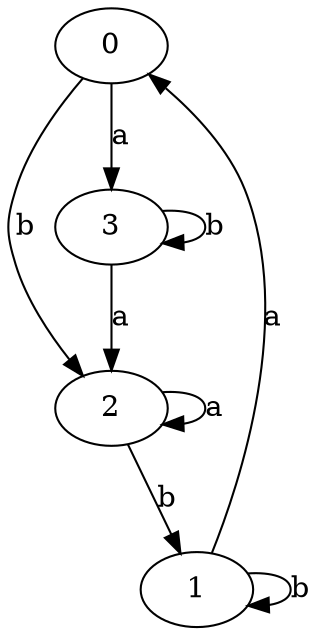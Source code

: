 digraph {
 ranksep=0.5;
 d2tdocpreamble = "\usetikzlibrary{automata}";
 d2tfigpreamble = "\tikzstyle{every state}= [ draw=blue!50,very thick,fill=blue!20]  \tikzstyle{auto}= [fill=white]";
 node [style="state"];
 edge [lblstyle="auto",topath="bend right", len=4  ]
  "0" [label="0",];
  "1" [label="1",style = "state, accepting"];
  "2" [label="2",];
  "3" [label="3",style = "state, initial"];
  "0" -> "2" [label="b"];
  "0" -> "3" [label="a"];
  "1" -> "0" [label="a"];
  "1" -> "1" [label="b",topath="loop above"];
  "2" -> "1" [label="b"];
  "2" -> "2" [label="a",topath="loop above"];
  "3" -> "2" [label="a"];
  "3" -> "3" [label="b",topath="loop above"];
}